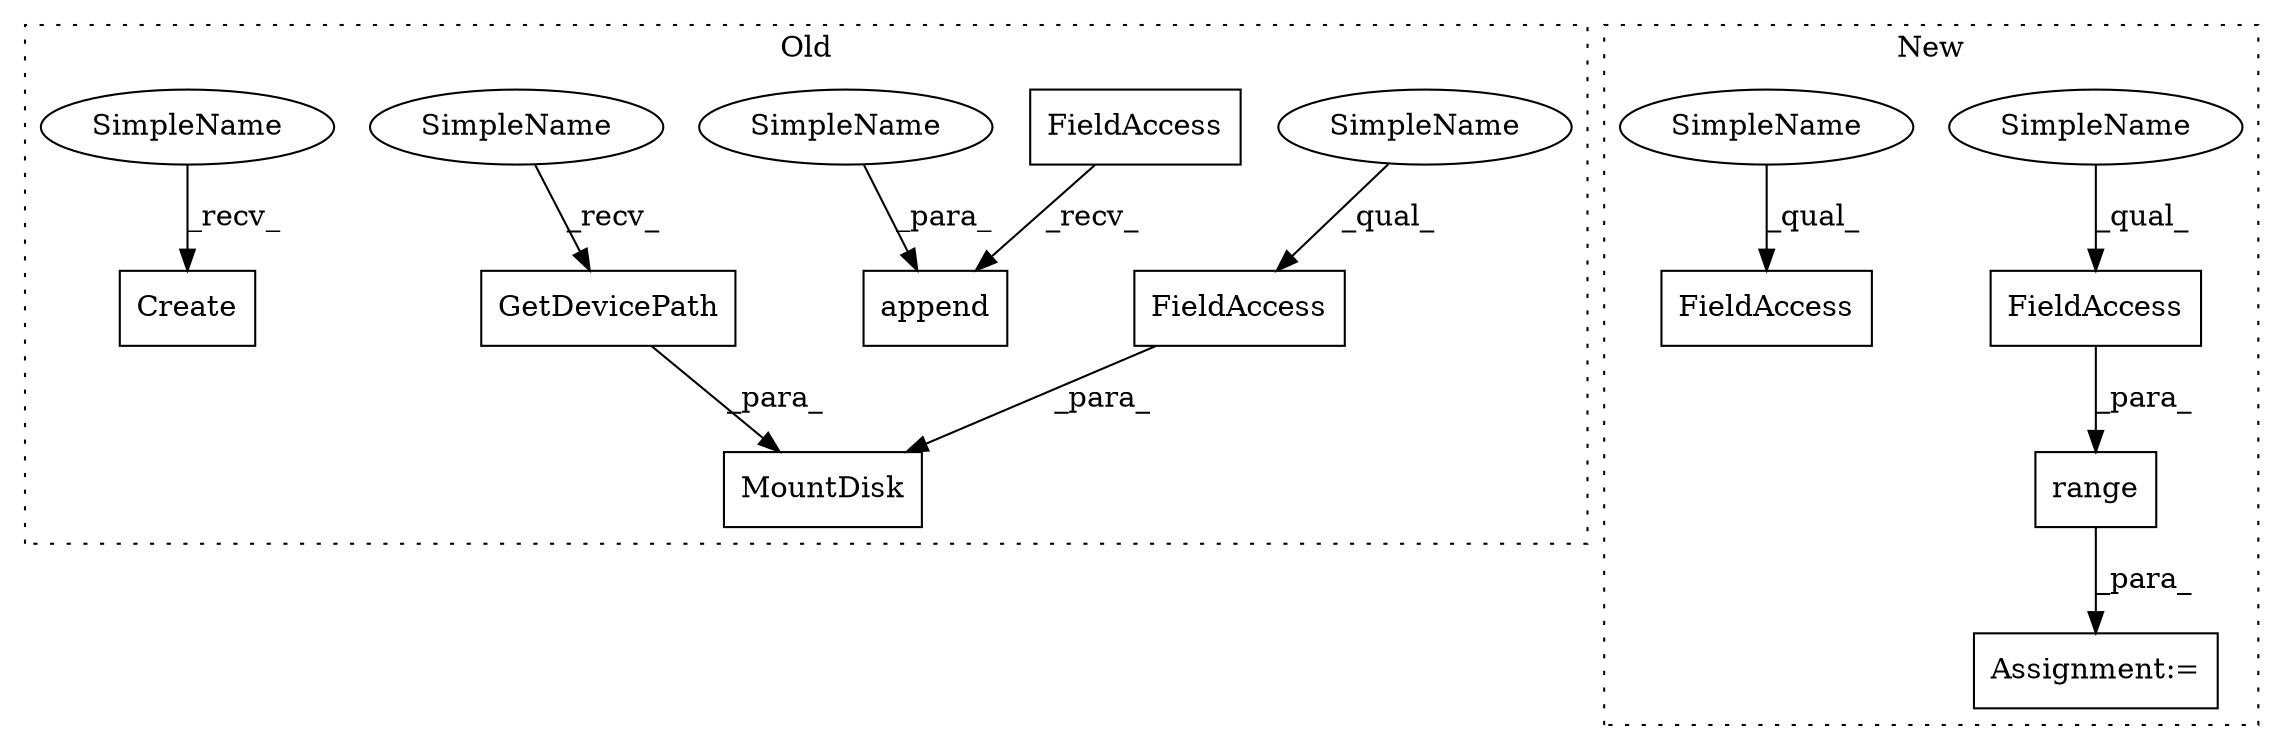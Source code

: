 digraph G {
subgraph cluster0 {
1 [label="MountDisk" a="32" s="9559,9613" l="10,1" shape="box"];
3 [label="FieldAccess" a="22" s="9592" l="21" shape="box"];
5 [label="GetDevicePath" a="32" s="9576" l="15" shape="box"];
7 [label="append" a="32" s="9081,9094" l="7,1" shape="box"];
8 [label="FieldAccess" a="22" s="9062" l="18" shape="box"];
9 [label="Create" a="32" s="9412" l="8" shape="box"];
11 [label="SimpleName" a="42" s="9592" l="9" shape="ellipse"];
12 [label="SimpleName" a="42" s="9569" l="6" shape="ellipse"];
13 [label="SimpleName" a="42" s="9088" l="6" shape="ellipse"];
14 [label="SimpleName" a="42" s="9405" l="6" shape="ellipse"];
label = "Old";
style="dotted";
}
subgraph cluster1 {
2 [label="range" a="32" s="9225,9258" l="6,1" shape="box"];
4 [label="FieldAccess" a="22" s="9231" l="27" shape="box"];
6 [label="Assignment:=" a="7" s="9160,9259" l="57,2" shape="box"];
10 [label="FieldAccess" a="22" s="9769" l="27" shape="box"];
15 [label="SimpleName" a="42" s="9231" l="9" shape="ellipse"];
16 [label="SimpleName" a="42" s="9769" l="9" shape="ellipse"];
label = "New";
style="dotted";
}
2 -> 6 [label="_para_"];
3 -> 1 [label="_para_"];
4 -> 2 [label="_para_"];
5 -> 1 [label="_para_"];
8 -> 7 [label="_recv_"];
11 -> 3 [label="_qual_"];
12 -> 5 [label="_recv_"];
13 -> 7 [label="_para_"];
14 -> 9 [label="_recv_"];
15 -> 4 [label="_qual_"];
16 -> 10 [label="_qual_"];
}